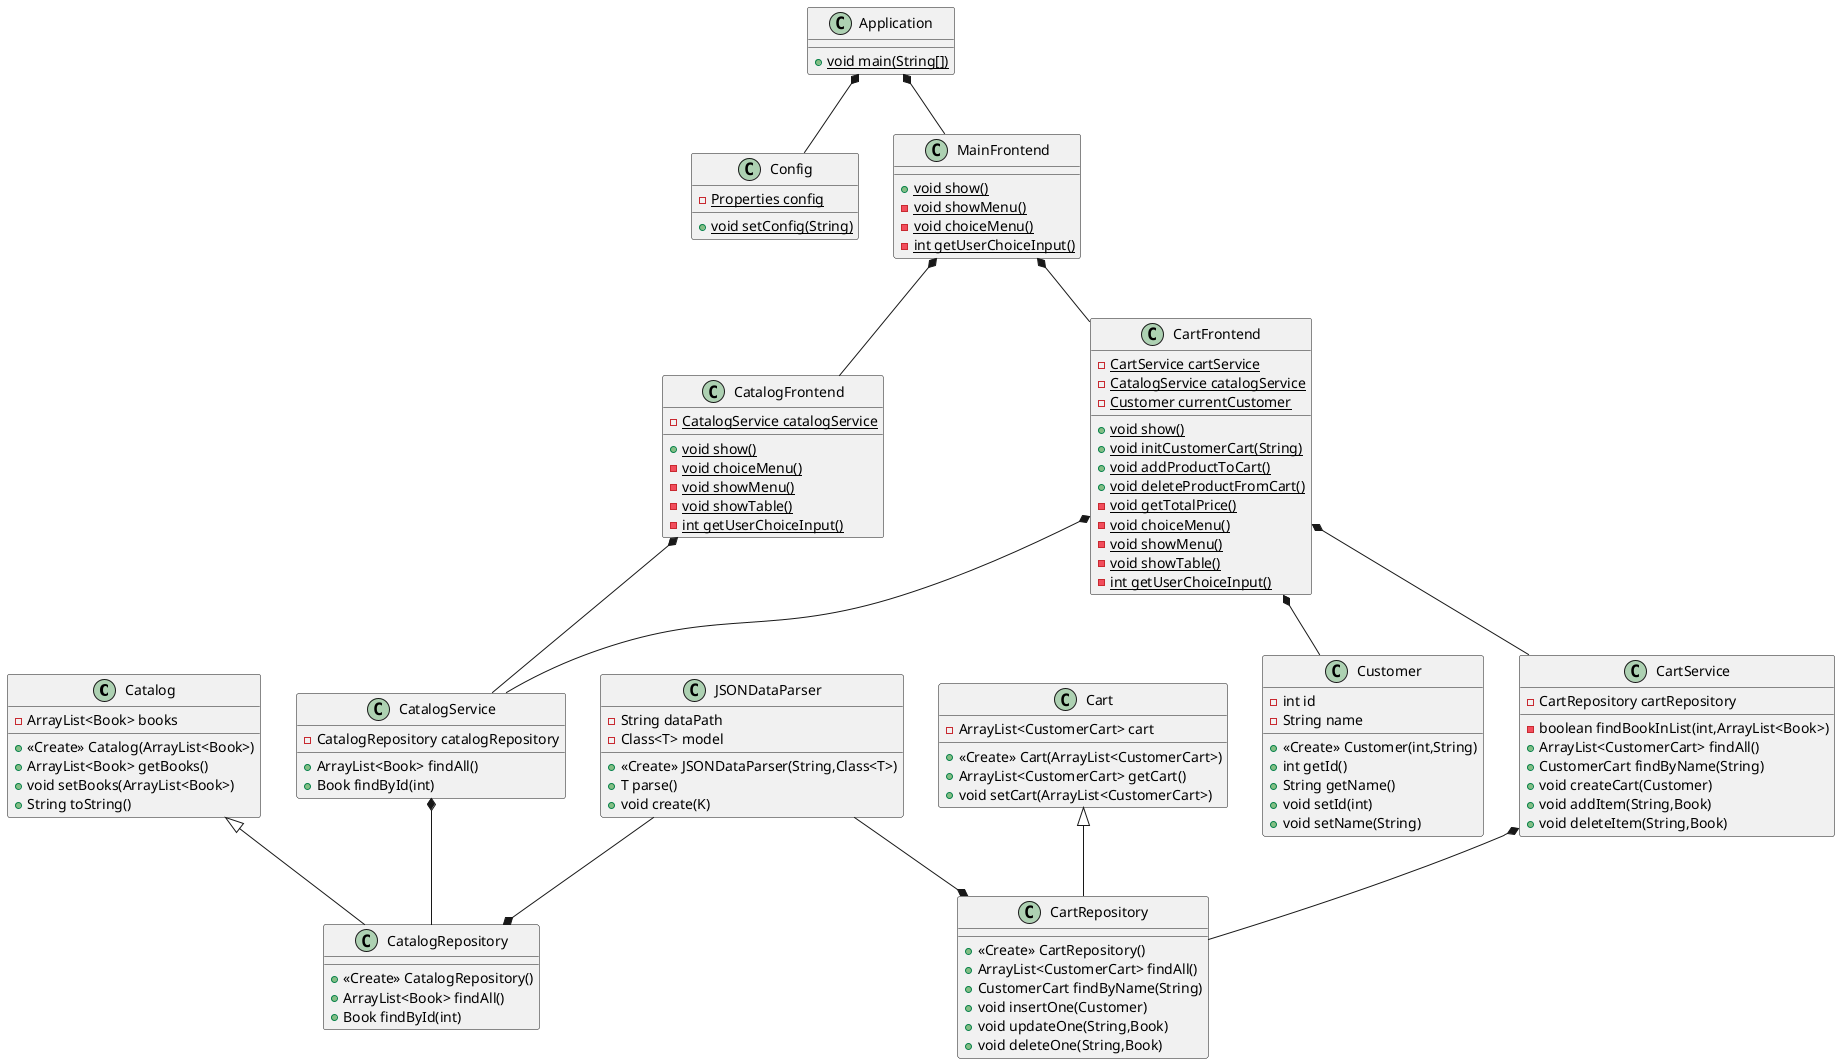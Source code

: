 @startuml
class Catalog {
- ArrayList<Book> books
+ <<Create>> Catalog(ArrayList<Book>)
+ ArrayList<Book> getBooks()
+ void setBooks(ArrayList<Book>)
+ String toString()
}
class Cart {
- ArrayList<CustomerCart> cart
+ <<Create>> Cart(ArrayList<CustomerCart>)
+ ArrayList<CustomerCart> getCart()
+ void setCart(ArrayList<CustomerCart>)
}
class Customer {
- int id
- String name
+ <<Create>> Customer(int,String)
+ int getId()
+ String getName()
+ void setId(int)
+ void setName(String)
}
class Config {
- {static} Properties config
+ {static} void setConfig(String)
}
class JSONDataParser {
- String dataPath
- Class<T> model
+ <<Create>> JSONDataParser(String,Class<T>)
+ T parse()
+ void create(K)
}
class CatalogRepository {
+ <<Create>> CatalogRepository()
+ ArrayList<Book> findAll()
+ Book findById(int)
}
class CatalogService {
- CatalogRepository catalogRepository
+ ArrayList<Book> findAll()
+ Book findById(int)
}
class CartRepository {
+ <<Create>> CartRepository()
+ ArrayList<CustomerCart> findAll()
+ CustomerCart findByName(String)
+ void insertOne(Customer)
+ void updateOne(String,Book)
+ void deleteOne(String,Book)
}
class CartService {
- CartRepository cartRepository
- boolean findBookInList(int,ArrayList<Book>)
+ ArrayList<CustomerCart> findAll()
+ CustomerCart findByName(String)
+ void createCart(Customer)
+ void addItem(String,Book)
+ void deleteItem(String,Book)
}
class CatalogFrontend {
- {static} CatalogService catalogService
+ {static} void show()
- {static} void choiceMenu()
- {static} void showMenu()
- {static} void showTable()
- {static} int getUserChoiceInput()
}
class CartFrontend {
- {static} CartService cartService
- {static} CatalogService catalogService
- {static} Customer currentCustomer
+ {static} void show()
+ {static} void initCustomerCart(String)
+ {static} void addProductToCart()
+ {static} void deleteProductFromCart()
- {static} void getTotalPrice()
- {static} void choiceMenu()
- {static} void showMenu()
- {static} void showTable()
- {static} int getUserChoiceInput()
}
class MainFrontend {
+ {static} void show()
- {static} void showMenu()
- {static} void choiceMenu()
- {static} int getUserChoiceInput()
}
class Application {
+ {static} void main(String[])
}

CartFrontend *-- CatalogService
CartFrontend *-- CartService
CartFrontend *-- Customer

CatalogFrontend *-- CatalogService

Cart <|-- CartRepository
Catalog <|-- CatalogRepository

JSONDataParser --* CatalogRepository
CatalogService *-- CatalogRepository

JSONDataParser --* CartRepository
CartService *-- CartRepository

Application *-- Config
Application *-- MainFrontend

MainFrontend *-- CartFrontend
MainFrontend *-- CatalogFrontend
@enduml